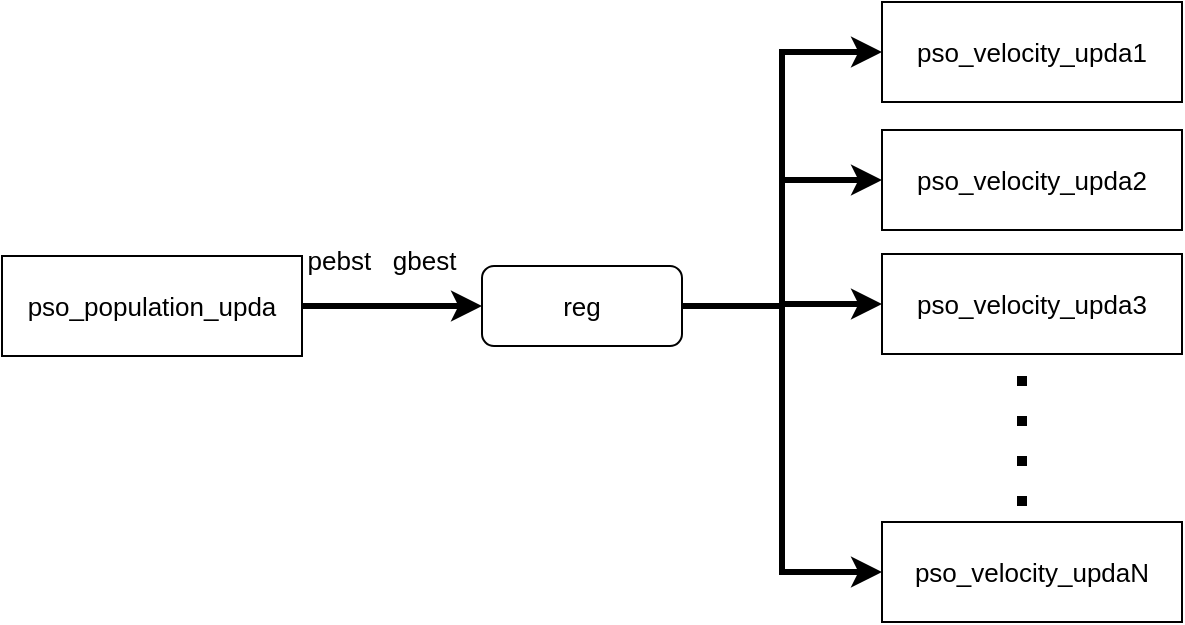 <mxfile version="15.8.4" type="device"><diagram id="xwLeXyHsqUVp5_6tqEyU" name="第 1 页"><mxGraphModel dx="1102" dy="865" grid="1" gridSize="10" guides="1" tooltips="1" connect="1" arrows="1" fold="1" page="0" pageScale="1" pageWidth="1654" pageHeight="2336" math="0" shadow="0"><root><mxCell id="0"/><mxCell id="1" parent="0"/><mxCell id="oXtq1HsktNk9esh81bWM-9" style="edgeStyle=orthogonalEdgeStyle;rounded=0;orthogonalLoop=1;jettySize=auto;html=1;exitX=1;exitY=0.5;exitDx=0;exitDy=0;fontSize=13;strokeWidth=3;" edge="1" parent="1" source="oXtq1HsktNk9esh81bWM-1" target="oXtq1HsktNk9esh81bWM-2"><mxGeometry relative="1" as="geometry"/></mxCell><mxCell id="oXtq1HsktNk9esh81bWM-1" value="&lt;font style=&quot;font-size: 13px&quot;&gt;pso_population_upda&lt;/font&gt;" style="rounded=0;whiteSpace=wrap;html=1;" vertex="1" parent="1"><mxGeometry x="40" y="417" width="150" height="50" as="geometry"/></mxCell><mxCell id="oXtq1HsktNk9esh81bWM-10" style="edgeStyle=orthogonalEdgeStyle;rounded=0;orthogonalLoop=1;jettySize=auto;html=1;exitX=1;exitY=0.5;exitDx=0;exitDy=0;entryX=0;entryY=0.5;entryDx=0;entryDy=0;fontSize=13;strokeWidth=3;" edge="1" parent="1" source="oXtq1HsktNk9esh81bWM-2" target="oXtq1HsktNk9esh81bWM-4"><mxGeometry relative="1" as="geometry"/></mxCell><mxCell id="oXtq1HsktNk9esh81bWM-11" style="edgeStyle=orthogonalEdgeStyle;rounded=0;orthogonalLoop=1;jettySize=auto;html=1;exitX=1;exitY=0.5;exitDx=0;exitDy=0;entryX=0;entryY=0.5;entryDx=0;entryDy=0;fontSize=13;strokeWidth=3;" edge="1" parent="1" source="oXtq1HsktNk9esh81bWM-2" target="oXtq1HsktNk9esh81bWM-5"><mxGeometry relative="1" as="geometry"/></mxCell><mxCell id="oXtq1HsktNk9esh81bWM-12" style="edgeStyle=orthogonalEdgeStyle;rounded=0;orthogonalLoop=1;jettySize=auto;html=1;exitX=1;exitY=0.5;exitDx=0;exitDy=0;fontSize=13;strokeWidth=3;" edge="1" parent="1" source="oXtq1HsktNk9esh81bWM-2" target="oXtq1HsktNk9esh81bWM-6"><mxGeometry relative="1" as="geometry"/></mxCell><mxCell id="oXtq1HsktNk9esh81bWM-13" style="edgeStyle=orthogonalEdgeStyle;rounded=0;orthogonalLoop=1;jettySize=auto;html=1;exitX=1;exitY=0.5;exitDx=0;exitDy=0;entryX=0;entryY=0.5;entryDx=0;entryDy=0;fontSize=13;strokeWidth=3;" edge="1" parent="1" source="oXtq1HsktNk9esh81bWM-2" target="oXtq1HsktNk9esh81bWM-8"><mxGeometry relative="1" as="geometry"/></mxCell><mxCell id="oXtq1HsktNk9esh81bWM-2" value="reg" style="rounded=1;whiteSpace=wrap;html=1;fontSize=13;" vertex="1" parent="1"><mxGeometry x="280" y="422" width="100" height="40" as="geometry"/></mxCell><mxCell id="oXtq1HsktNk9esh81bWM-4" value="&lt;font style=&quot;font-size: 13px&quot;&gt;pso_velocity_upda1&lt;/font&gt;" style="rounded=0;whiteSpace=wrap;html=1;" vertex="1" parent="1"><mxGeometry x="480" y="290" width="150" height="50" as="geometry"/></mxCell><mxCell id="oXtq1HsktNk9esh81bWM-5" value="&lt;font style=&quot;font-size: 13px&quot;&gt;pso_velocity_upda2&lt;/font&gt;" style="rounded=0;whiteSpace=wrap;html=1;" vertex="1" parent="1"><mxGeometry x="480" y="354" width="150" height="50" as="geometry"/></mxCell><mxCell id="oXtq1HsktNk9esh81bWM-6" value="&lt;font style=&quot;font-size: 13px&quot;&gt;pso_velocity_upda3&lt;/font&gt;" style="rounded=0;whiteSpace=wrap;html=1;" vertex="1" parent="1"><mxGeometry x="480" y="416" width="150" height="50" as="geometry"/></mxCell><mxCell id="oXtq1HsktNk9esh81bWM-7" value="" style="endArrow=none;dashed=1;html=1;dashPattern=1 3;strokeWidth=5;rounded=0;fontSize=13;" edge="1" parent="1"><mxGeometry width="50" height="50" relative="1" as="geometry"><mxPoint x="550" y="542" as="sourcePoint"/><mxPoint x="550" y="472" as="targetPoint"/></mxGeometry></mxCell><mxCell id="oXtq1HsktNk9esh81bWM-8" value="&lt;font style=&quot;font-size: 13px&quot;&gt;pso_velocity_updaN&lt;/font&gt;" style="rounded=0;whiteSpace=wrap;html=1;" vertex="1" parent="1"><mxGeometry x="480" y="550" width="150" height="50" as="geometry"/></mxCell><mxCell id="oXtq1HsktNk9esh81bWM-15" value="pebst&amp;nbsp; &amp;nbsp;gbest" style="text;html=1;strokeColor=none;fillColor=none;align=center;verticalAlign=middle;whiteSpace=wrap;rounded=0;fontSize=13;" vertex="1" parent="1"><mxGeometry x="175" y="404" width="110" height="30" as="geometry"/></mxCell></root></mxGraphModel></diagram></mxfile>